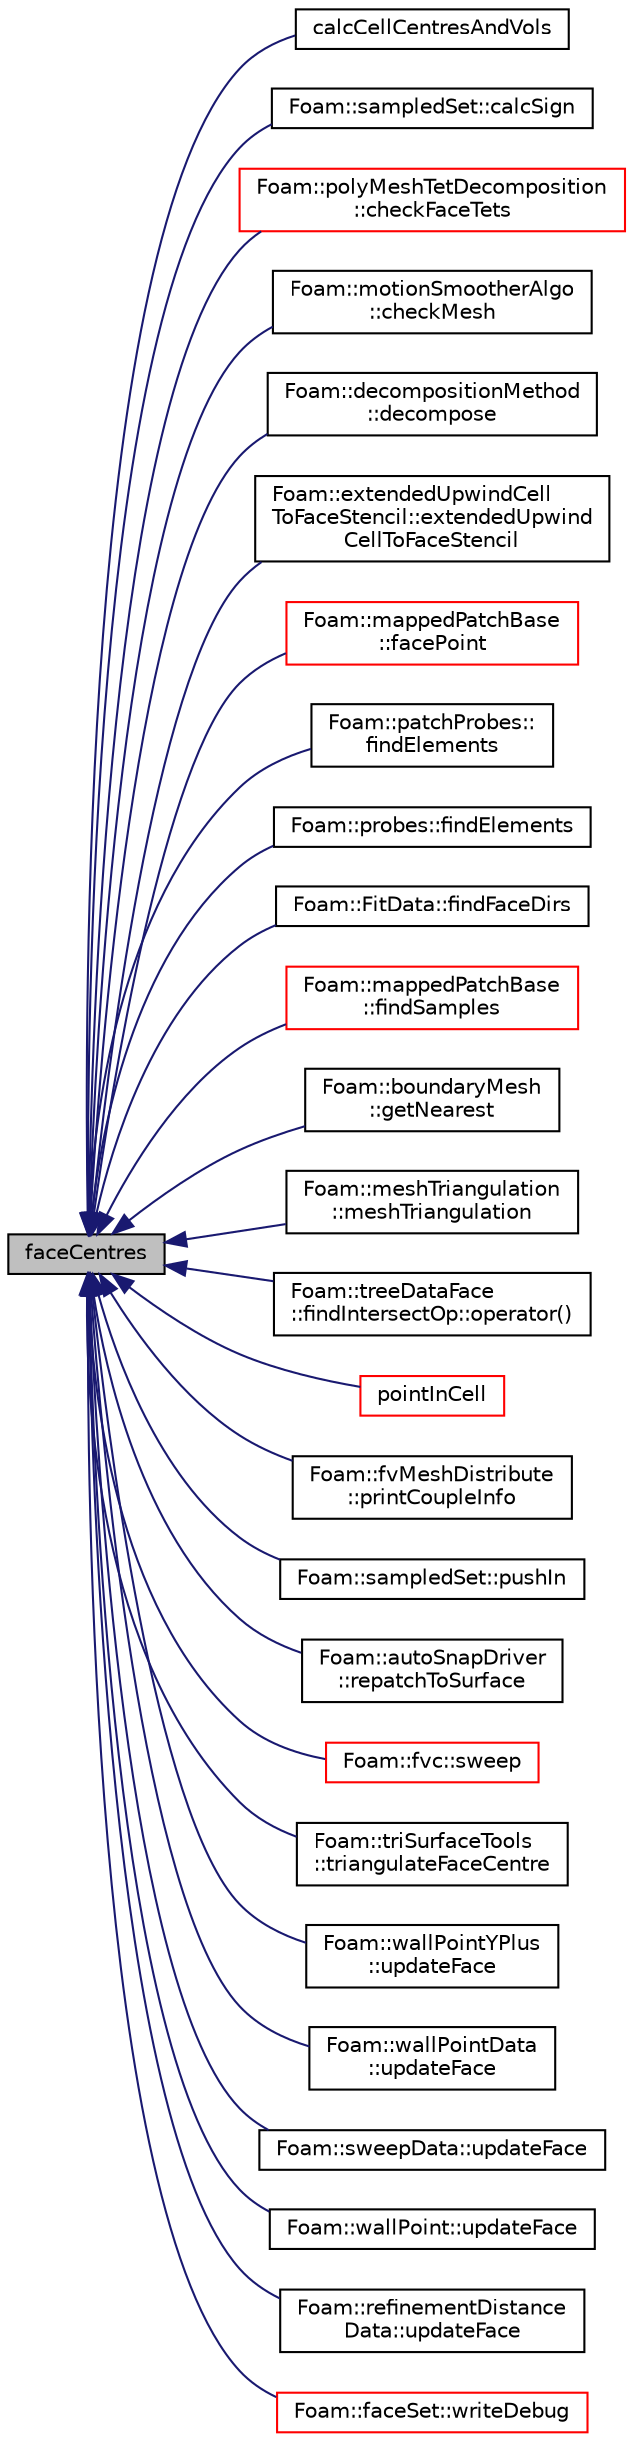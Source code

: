 digraph "faceCentres"
{
  bgcolor="transparent";
  edge [fontname="Helvetica",fontsize="10",labelfontname="Helvetica",labelfontsize="10"];
  node [fontname="Helvetica",fontsize="10",shape=record];
  rankdir="LR";
  Node1 [label="faceCentres",height=0.2,width=0.4,color="black", fillcolor="grey75", style="filled", fontcolor="black"];
  Node1 -> Node2 [dir="back",color="midnightblue",fontsize="10",style="solid",fontname="Helvetica"];
  Node2 [label="calcCellCentresAndVols",height=0.2,width=0.4,color="black",URL="$a01956.html#a89729710e3c8283ad5d8b964f8fa3b72",tooltip="Calculate cell centres and volumes. "];
  Node1 -> Node3 [dir="back",color="midnightblue",fontsize="10",style="solid",fontname="Helvetica"];
  Node3 [label="Foam::sampledSet::calcSign",height=0.2,width=0.4,color="black",URL="$a02217.html#a3e5c020929382da5ea264321516c8813",tooltip="Calculates inproduct of face normal and vector sample-face centre. "];
  Node1 -> Node4 [dir="back",color="midnightblue",fontsize="10",style="solid",fontname="Helvetica"];
  Node4 [label="Foam::polyMeshTetDecomposition\l::checkFaceTets",height=0.2,width=0.4,color="red",URL="$a01911.html#a73ef5247a1e78210c08a4a9ef6222e9f",tooltip="Check face-decomposition tet volume. "];
  Node1 -> Node5 [dir="back",color="midnightblue",fontsize="10",style="solid",fontname="Helvetica"];
  Node5 [label="Foam::motionSmootherAlgo\l::checkMesh",height=0.2,width=0.4,color="black",URL="$a01521.html#a078476cf74c48ec612d310bebc06f0f0",tooltip="Check (subset of mesh including baffles) with mesh settings. "];
  Node1 -> Node6 [dir="back",color="midnightblue",fontsize="10",style="solid",fontname="Helvetica"];
  Node6 [label="Foam::decompositionMethod\l::decompose",height=0.2,width=0.4,color="black",URL="$a00500.html#a9e5348f6d62778dc2721d9646d92c3d2"];
  Node1 -> Node7 [dir="back",color="midnightblue",fontsize="10",style="solid",fontname="Helvetica"];
  Node7 [label="Foam::extendedUpwindCell\lToFaceStencil::extendedUpwind\lCellToFaceStencil",height=0.2,width=0.4,color="black",URL="$a00699.html#ad67ed491462f15bb971c7700bfa99a5f",tooltip="Construct from mesh and uncompacted centred face stencil. "];
  Node1 -> Node8 [dir="back",color="midnightblue",fontsize="10",style="solid",fontname="Helvetica"];
  Node8 [label="Foam::mappedPatchBase\l::facePoint",height=0.2,width=0.4,color="red",URL="$a01411.html#ae44e759f2387683eacab8a3099f477c7",tooltip="Get a point on the face given a face decomposition method: "];
  Node1 -> Node9 [dir="back",color="midnightblue",fontsize="10",style="solid",fontname="Helvetica"];
  Node9 [label="Foam::patchProbes::\lfindElements",height=0.2,width=0.4,color="black",URL="$a01800.html#a852f621399b6ee1f3467e69a1d5fe8b4",tooltip="Find elements containing patchProbes. "];
  Node1 -> Node10 [dir="back",color="midnightblue",fontsize="10",style="solid",fontname="Helvetica"];
  Node10 [label="Foam::probes::findElements",height=0.2,width=0.4,color="black",URL="$a01963.html#a852f621399b6ee1f3467e69a1d5fe8b4",tooltip="Find cells and faces containing probes. "];
  Node1 -> Node11 [dir="back",color="midnightblue",fontsize="10",style="solid",fontname="Helvetica"];
  Node11 [label="Foam::FitData::findFaceDirs",height=0.2,width=0.4,color="black",URL="$a00807.html#afea6c3ae5bba0eddf3f321b3c56ecfba",tooltip="Find the normal direction (i) and j and k directions for face faci. "];
  Node1 -> Node12 [dir="back",color="midnightblue",fontsize="10",style="solid",fontname="Helvetica"];
  Node12 [label="Foam::mappedPatchBase\l::findSamples",height=0.2,width=0.4,color="red",URL="$a01411.html#af1dadf58aa8d06f7448d1859188f909d",tooltip="Find cells/faces containing samples. "];
  Node1 -> Node13 [dir="back",color="midnightblue",fontsize="10",style="solid",fontname="Helvetica"];
  Node13 [label="Foam::boundaryMesh\l::getNearest",height=0.2,width=0.4,color="black",URL="$a00149.html#afc0c1d142df9fc42e5efffdf1f144d3a",tooltip="Get bMesh index of nearest face for every boundary face in. "];
  Node1 -> Node14 [dir="back",color="midnightblue",fontsize="10",style="solid",fontname="Helvetica"];
  Node14 [label="Foam::meshTriangulation\l::meshTriangulation",height=0.2,width=0.4,color="black",URL="$a01468.html#adc26bbba53e9c1d772cb4c2807351802",tooltip="Construct from selected mesh cell and region number to be used. "];
  Node1 -> Node15 [dir="back",color="midnightblue",fontsize="10",style="solid",fontname="Helvetica"];
  Node15 [label="Foam::treeDataFace\l::findIntersectOp::operator()",height=0.2,width=0.4,color="black",URL="$a00798.html#a43d47b209c41bbb1717f33bc766cd2c0",tooltip="Calculate intersection of triangle with ray. Sets result. "];
  Node1 -> Node16 [dir="back",color="midnightblue",fontsize="10",style="solid",fontname="Helvetica"];
  Node16 [label="pointInCell",height=0.2,width=0.4,color="red",URL="$a01956.html#ad869dc4da77b7d215411ce4adecca9e5",tooltip="Return true if the point is in the cell. "];
  Node1 -> Node17 [dir="back",color="midnightblue",fontsize="10",style="solid",fontname="Helvetica"];
  Node17 [label="Foam::fvMeshDistribute\l::printCoupleInfo",height=0.2,width=0.4,color="black",URL="$a00870.html#a0b2e9e5ba94679bbc5d807ecf02687e2",tooltip="Print some info on coupling data. "];
  Node1 -> Node18 [dir="back",color="midnightblue",fontsize="10",style="solid",fontname="Helvetica"];
  Node18 [label="Foam::sampledSet::pushIn",height=0.2,width=0.4,color="black",URL="$a02217.html#a3cdce4ff303aa4b3d224943b995e7a29",tooltip="Moves sample in direction of -n to it is &#39;inside&#39; of faceI. "];
  Node1 -> Node19 [dir="back",color="midnightblue",fontsize="10",style="solid",fontname="Helvetica"];
  Node19 [label="Foam::autoSnapDriver\l::repatchToSurface",height=0.2,width=0.4,color="black",URL="$a00086.html#abf0c9c836463b6164ef331dce238b2fa",tooltip="Repatch faces according to surface nearest the face centre. "];
  Node1 -> Node20 [dir="back",color="midnightblue",fontsize="10",style="solid",fontname="Helvetica"];
  Node20 [label="Foam::fvc::sweep",height=0.2,width=0.4,color="red",URL="$a10709.html#a0ba98d69297b54282b0a15e74ec2ec67"];
  Node1 -> Node21 [dir="back",color="midnightblue",fontsize="10",style="solid",fontname="Helvetica"];
  Node21 [label="Foam::triSurfaceTools\l::triangulateFaceCentre",height=0.2,width=0.4,color="black",URL="$a02678.html#abf2be73c84828e0d5db6921bf8b57353",tooltip="Face-centre triangulation of (selected patches of) boundaryMesh. "];
  Node1 -> Node22 [dir="back",color="midnightblue",fontsize="10",style="solid",fontname="Helvetica"];
  Node22 [label="Foam::wallPointYPlus\l::updateFace",height=0.2,width=0.4,color="black",URL="$a02833.html#ab65cc6244a430181cc4b288c2c0d436a",tooltip="Influence of neighbouring cell. "];
  Node1 -> Node23 [dir="back",color="midnightblue",fontsize="10",style="solid",fontname="Helvetica"];
  Node23 [label="Foam::wallPointData\l::updateFace",height=0.2,width=0.4,color="black",URL="$a02831.html#ae10441aecf5e11352906564d8f12fa01",tooltip="Influence of neighbouring cell. "];
  Node1 -> Node24 [dir="back",color="midnightblue",fontsize="10",style="solid",fontname="Helvetica"];
  Node24 [label="Foam::sweepData::updateFace",height=0.2,width=0.4,color="black",URL="$a02502.html#aa32824832cc301c24b6685551f8517ce",tooltip="Influence of neighbouring cell. "];
  Node1 -> Node25 [dir="back",color="midnightblue",fontsize="10",style="solid",fontname="Helvetica"];
  Node25 [label="Foam::wallPoint::updateFace",height=0.2,width=0.4,color="black",URL="$a02830.html#a4c3d151ab173ac7dfef9f625e478c3c5",tooltip="Influence of neighbouring cell. "];
  Node1 -> Node26 [dir="back",color="midnightblue",fontsize="10",style="solid",fontname="Helvetica"];
  Node26 [label="Foam::refinementDistance\lData::updateFace",height=0.2,width=0.4,color="black",URL="$a02099.html#a883799b8781508f7c00ded7602d4bfa8",tooltip="Influence of neighbouring cell. "];
  Node1 -> Node27 [dir="back",color="midnightblue",fontsize="10",style="solid",fontname="Helvetica"];
  Node27 [label="Foam::faceSet::writeDebug",height=0.2,width=0.4,color="red",URL="$a00727.html#a2e0459def09f570b9eec9aeabd517d5f",tooltip="Write maxLen items with label and coordinates. "];
}
